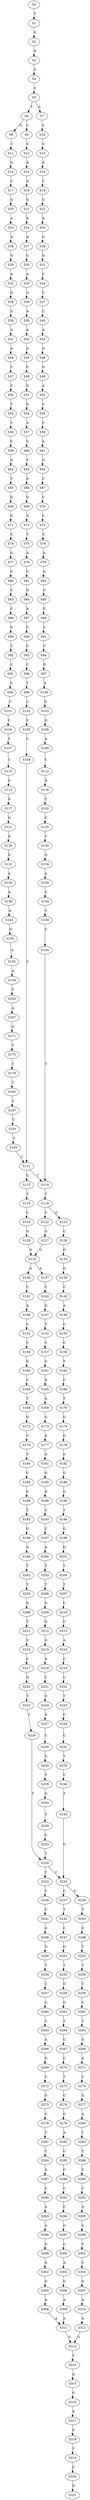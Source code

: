 strict digraph  {
	S0 -> S1 [ label = T ];
	S1 -> S2 [ label = G ];
	S2 -> S3 [ label = A ];
	S3 -> S4 [ label = C ];
	S4 -> S5 [ label = C ];
	S5 -> S6 [ label = T ];
	S5 -> S7 [ label = A ];
	S6 -> S8 [ label = G ];
	S6 -> S9 [ label = C ];
	S7 -> S10 [ label = G ];
	S8 -> S11 [ label = C ];
	S9 -> S12 [ label = C ];
	S10 -> S13 [ label = G ];
	S11 -> S14 [ label = G ];
	S12 -> S15 [ label = A ];
	S13 -> S16 [ label = A ];
	S14 -> S17 [ label = C ];
	S15 -> S18 [ label = A ];
	S16 -> S19 [ label = C ];
	S17 -> S20 [ label = G ];
	S18 -> S21 [ label = G ];
	S19 -> S22 [ label = C ];
	S20 -> S23 [ label = A ];
	S21 -> S24 [ label = A ];
	S22 -> S25 [ label = A ];
	S23 -> S26 [ label = A ];
	S24 -> S27 [ label = A ];
	S25 -> S28 [ label = G ];
	S26 -> S29 [ label = G ];
	S27 -> S30 [ label = C ];
	S28 -> S31 [ label = G ];
	S29 -> S32 [ label = A ];
	S30 -> S33 [ label = A ];
	S31 -> S34 [ label = C ];
	S32 -> S35 [ label = G ];
	S33 -> S36 [ label = G ];
	S34 -> S37 [ label = C ];
	S35 -> S38 [ label = G ];
	S36 -> S39 [ label = A ];
	S37 -> S40 [ label = C ];
	S38 -> S41 [ label = A ];
	S39 -> S42 [ label = A ];
	S40 -> S43 [ label = A ];
	S41 -> S44 [ label = A ];
	S42 -> S45 [ label = A ];
	S43 -> S46 [ label = G ];
	S44 -> S47 [ label = C ];
	S45 -> S48 [ label = C ];
	S46 -> S49 [ label = G ];
	S47 -> S50 [ label = C ];
	S48 -> S51 [ label = G ];
	S49 -> S52 [ label = A ];
	S50 -> S53 [ label = T ];
	S51 -> S54 [ label = G ];
	S52 -> S55 [ label = C ];
	S53 -> S56 [ label = C ];
	S54 -> S57 [ label = A ];
	S55 -> S58 [ label = C ];
	S56 -> S59 [ label = C ];
	S57 -> S60 [ label = C ];
	S58 -> S61 [ label = A ];
	S59 -> S62 [ label = G ];
	S60 -> S63 [ label = T ];
	S61 -> S64 [ label = G ];
	S62 -> S65 [ label = C ];
	S63 -> S66 [ label = A ];
	S64 -> S67 [ label = C ];
	S65 -> S68 [ label = G ];
	S66 -> S69 [ label = G ];
	S67 -> S70 [ label = C ];
	S68 -> S71 [ label = G ];
	S69 -> S72 [ label = A ];
	S70 -> S73 [ label = C ];
	S71 -> S74 [ label = C ];
	S72 -> S75 [ label = T ];
	S73 -> S76 [ label = C ];
	S74 -> S77 [ label = G ];
	S75 -> S78 [ label = A ];
	S76 -> S79 [ label = A ];
	S77 -> S80 [ label = G ];
	S78 -> S81 [ label = C ];
	S79 -> S82 [ label = G ];
	S80 -> S83 [ label = C ];
	S81 -> S84 [ label = G ];
	S82 -> S85 [ label = C ];
	S83 -> S86 [ label = C ];
	S84 -> S87 [ label = A ];
	S85 -> S88 [ label = C ];
	S86 -> S89 [ label = G ];
	S87 -> S90 [ label = C ];
	S88 -> S91 [ label = C ];
	S89 -> S92 [ label = T ];
	S90 -> S93 [ label = C ];
	S91 -> S94 [ label = C ];
	S92 -> S95 [ label = C ];
	S93 -> S96 [ label = C ];
	S94 -> S97 [ label = G ];
	S95 -> S98 [ label = G ];
	S96 -> S99 [ label = T ];
	S97 -> S100 [ label = A ];
	S98 -> S101 [ label = C ];
	S99 -> S102 [ label = C ];
	S100 -> S103 [ label = G ];
	S101 -> S104 [ label = C ];
	S102 -> S105 [ label = C ];
	S103 -> S106 [ label = G ];
	S104 -> S107 [ label = T ];
	S105 -> S108 [ label = C ];
	S106 -> S109 [ label = A ];
	S107 -> S110 [ label = C ];
	S108 -> S111 [ label = C ];
	S109 -> S112 [ label = C ];
	S110 -> S113 [ label = G ];
	S111 -> S114 [ label = T ];
	S111 -> S115 [ label = C ];
	S112 -> S116 [ label = A ];
	S113 -> S117 [ label = G ];
	S114 -> S118 [ label = T ];
	S115 -> S119 [ label = T ];
	S116 -> S120 [ label = C ];
	S117 -> S121 [ label = G ];
	S118 -> S122 [ label = C ];
	S118 -> S123 [ label = G ];
	S119 -> S124 [ label = C ];
	S120 -> S125 [ label = C ];
	S121 -> S126 [ label = G ];
	S122 -> S127 [ label = G ];
	S123 -> S128 [ label = C ];
	S124 -> S129 [ label = G ];
	S125 -> S130 [ label = C ];
	S126 -> S131 [ label = G ];
	S127 -> S132 [ label = G ];
	S128 -> S133 [ label = G ];
	S129 -> S132 [ label = G ];
	S130 -> S134 [ label = G ];
	S131 -> S135 [ label = A ];
	S132 -> S136 [ label = A ];
	S132 -> S137 [ label = A ];
	S133 -> S138 [ label = G ];
	S134 -> S139 [ label = A ];
	S135 -> S140 [ label = A ];
	S136 -> S141 [ label = C ];
	S137 -> S142 [ label = C ];
	S138 -> S143 [ label = C ];
	S139 -> S144 [ label = C ];
	S140 -> S145 [ label = A ];
	S141 -> S146 [ label = A ];
	S142 -> S147 [ label = G ];
	S143 -> S148 [ label = A ];
	S144 -> S149 [ label = C ];
	S145 -> S150 [ label = G ];
	S146 -> S151 [ label = C ];
	S147 -> S152 [ label = T ];
	S148 -> S153 [ label = C ];
	S149 -> S154 [ label = C ];
	S150 -> S155 [ label = A ];
	S151 -> S156 [ label = C ];
	S152 -> S157 [ label = C ];
	S153 -> S158 [ label = C ];
	S154 -> S114 [ label = T ];
	S155 -> S159 [ label = A ];
	S156 -> S160 [ label = G ];
	S157 -> S161 [ label = G ];
	S158 -> S162 [ label = T ];
	S159 -> S163 [ label = C ];
	S160 -> S164 [ label = C ];
	S161 -> S165 [ label = A ];
	S162 -> S166 [ label = C ];
	S163 -> S167 [ label = A ];
	S164 -> S168 [ label = T ];
	S165 -> S169 [ label = A ];
	S166 -> S170 [ label = T ];
	S167 -> S171 [ label = G ];
	S168 -> S172 [ label = G ];
	S169 -> S173 [ label = G ];
	S170 -> S174 [ label = G ];
	S171 -> S175 [ label = T ];
	S172 -> S176 [ label = C ];
	S173 -> S177 [ label = A ];
	S174 -> S178 [ label = G ];
	S175 -> S179 [ label = T ];
	S176 -> S180 [ label = T ];
	S177 -> S181 [ label = A ];
	S178 -> S182 [ label = G ];
	S179 -> S183 [ label = T ];
	S180 -> S184 [ label = C ];
	S181 -> S185 [ label = G ];
	S182 -> S186 [ label = G ];
	S183 -> S187 [ label = C ];
	S184 -> S188 [ label = G ];
	S185 -> S189 [ label = A ];
	S186 -> S190 [ label = G ];
	S187 -> S191 [ label = C ];
	S188 -> S192 [ label = T ];
	S189 -> S193 [ label = C ];
	S190 -> S194 [ label = T ];
	S191 -> S195 [ label = C ];
	S192 -> S196 [ label = G ];
	S193 -> S197 [ label = C ];
	S194 -> S198 [ label = G ];
	S195 -> S111 [ label = C ];
	S196 -> S199 [ label = G ];
	S197 -> S200 [ label = A ];
	S198 -> S201 [ label = G ];
	S199 -> S202 [ label = T ];
	S200 -> S203 [ label = T ];
	S201 -> S204 [ label = T ];
	S202 -> S205 [ label = T ];
	S203 -> S206 [ label = T ];
	S204 -> S207 [ label = T ];
	S205 -> S208 [ label = G ];
	S206 -> S209 [ label = G ];
	S207 -> S210 [ label = C ];
	S208 -> S211 [ label = T ];
	S209 -> S212 [ label = G ];
	S210 -> S213 [ label = C ];
	S211 -> S214 [ label = C ];
	S212 -> S215 [ label = G ];
	S213 -> S216 [ label = A ];
	S214 -> S217 [ label = C ];
	S215 -> S218 [ label = A ];
	S216 -> S219 [ label = C ];
	S217 -> S220 [ label = G ];
	S218 -> S221 [ label = C ];
	S219 -> S222 [ label = C ];
	S220 -> S223 [ label = T ];
	S221 -> S224 [ label = G ];
	S222 -> S225 [ label = T ];
	S223 -> S226 [ label = C ];
	S224 -> S227 [ label = A ];
	S225 -> S228 [ label = C ];
	S226 -> S229 [ label = T ];
	S227 -> S230 [ label = C ];
	S228 -> S231 [ label = C ];
	S229 -> S232 [ label = T ];
	S229 -> S233 [ label = C ];
	S230 -> S234 [ label = G ];
	S231 -> S235 [ label = T ];
	S232 -> S236 [ label = C ];
	S233 -> S237 [ label = C ];
	S233 -> S238 [ label = G ];
	S234 -> S239 [ label = T ];
	S235 -> S240 [ label = C ];
	S236 -> S241 [ label = C ];
	S237 -> S242 [ label = T ];
	S238 -> S243 [ label = T ];
	S239 -> S244 [ label = G ];
	S240 -> S245 [ label = T ];
	S241 -> S246 [ label = A ];
	S242 -> S247 [ label = C ];
	S243 -> S248 [ label = G ];
	S244 -> S249 [ label = T ];
	S245 -> S233 [ label = C ];
	S246 -> S250 [ label = G ];
	S247 -> S251 [ label = G ];
	S248 -> S252 [ label = T ];
	S249 -> S253 [ label = C ];
	S250 -> S254 [ label = T ];
	S251 -> S255 [ label = T ];
	S252 -> S256 [ label = T ];
	S253 -> S229 [ label = T ];
	S254 -> S257 [ label = C ];
	S255 -> S258 [ label = G ];
	S256 -> S259 [ label = C ];
	S257 -> S260 [ label = G ];
	S258 -> S261 [ label = G ];
	S259 -> S262 [ label = C ];
	S260 -> S263 [ label = C ];
	S261 -> S264 [ label = T ];
	S262 -> S265 [ label = T ];
	S263 -> S266 [ label = A ];
	S264 -> S267 [ label = C ];
	S265 -> S268 [ label = G ];
	S266 -> S269 [ label = G ];
	S267 -> S270 [ label = C ];
	S268 -> S271 [ label = A ];
	S269 -> S272 [ label = C ];
	S270 -> S273 [ label = T ];
	S271 -> S274 [ label = C ];
	S272 -> S275 [ label = G ];
	S273 -> S276 [ label = C ];
	S274 -> S277 [ label = G ];
	S275 -> S278 [ label = G ];
	S276 -> S279 [ label = G ];
	S277 -> S280 [ label = A ];
	S278 -> S281 [ label = T ];
	S279 -> S282 [ label = A ];
	S280 -> S283 [ label = T ];
	S281 -> S284 [ label = C ];
	S282 -> S285 [ label = C ];
	S283 -> S286 [ label = T ];
	S284 -> S287 [ label = A ];
	S285 -> S288 [ label = C ];
	S286 -> S289 [ label = T ];
	S287 -> S290 [ label = C ];
	S288 -> S291 [ label = C ];
	S289 -> S292 [ label = C ];
	S290 -> S293 [ label = A ];
	S291 -> S294 [ label = C ];
	S292 -> S295 [ label = G ];
	S293 -> S296 [ label = A ];
	S294 -> S297 [ label = G ];
	S295 -> S298 [ label = A ];
	S296 -> S299 [ label = G ];
	S297 -> S300 [ label = C ];
	S298 -> S301 [ label = T ];
	S299 -> S302 [ label = A ];
	S300 -> S303 [ label = A ];
	S301 -> S304 [ label = C ];
	S302 -> S305 [ label = G ];
	S303 -> S306 [ label = G ];
	S304 -> S307 [ label = G ];
	S305 -> S308 [ label = A ];
	S306 -> S309 [ label = A ];
	S307 -> S310 [ label = A ];
	S308 -> S311 [ label = A ];
	S309 -> S311 [ label = A ];
	S310 -> S312 [ label = A ];
	S311 -> S313 [ label = G ];
	S312 -> S313 [ label = G ];
	S313 -> S314 [ label = T ];
	S314 -> S315 [ label = A ];
	S315 -> S316 [ label = G ];
	S316 -> S317 [ label = A ];
	S317 -> S318 [ label = G ];
	S318 -> S319 [ label = T ];
	S319 -> S320 [ label = C ];
	S320 -> S321 [ label = G ];
}
